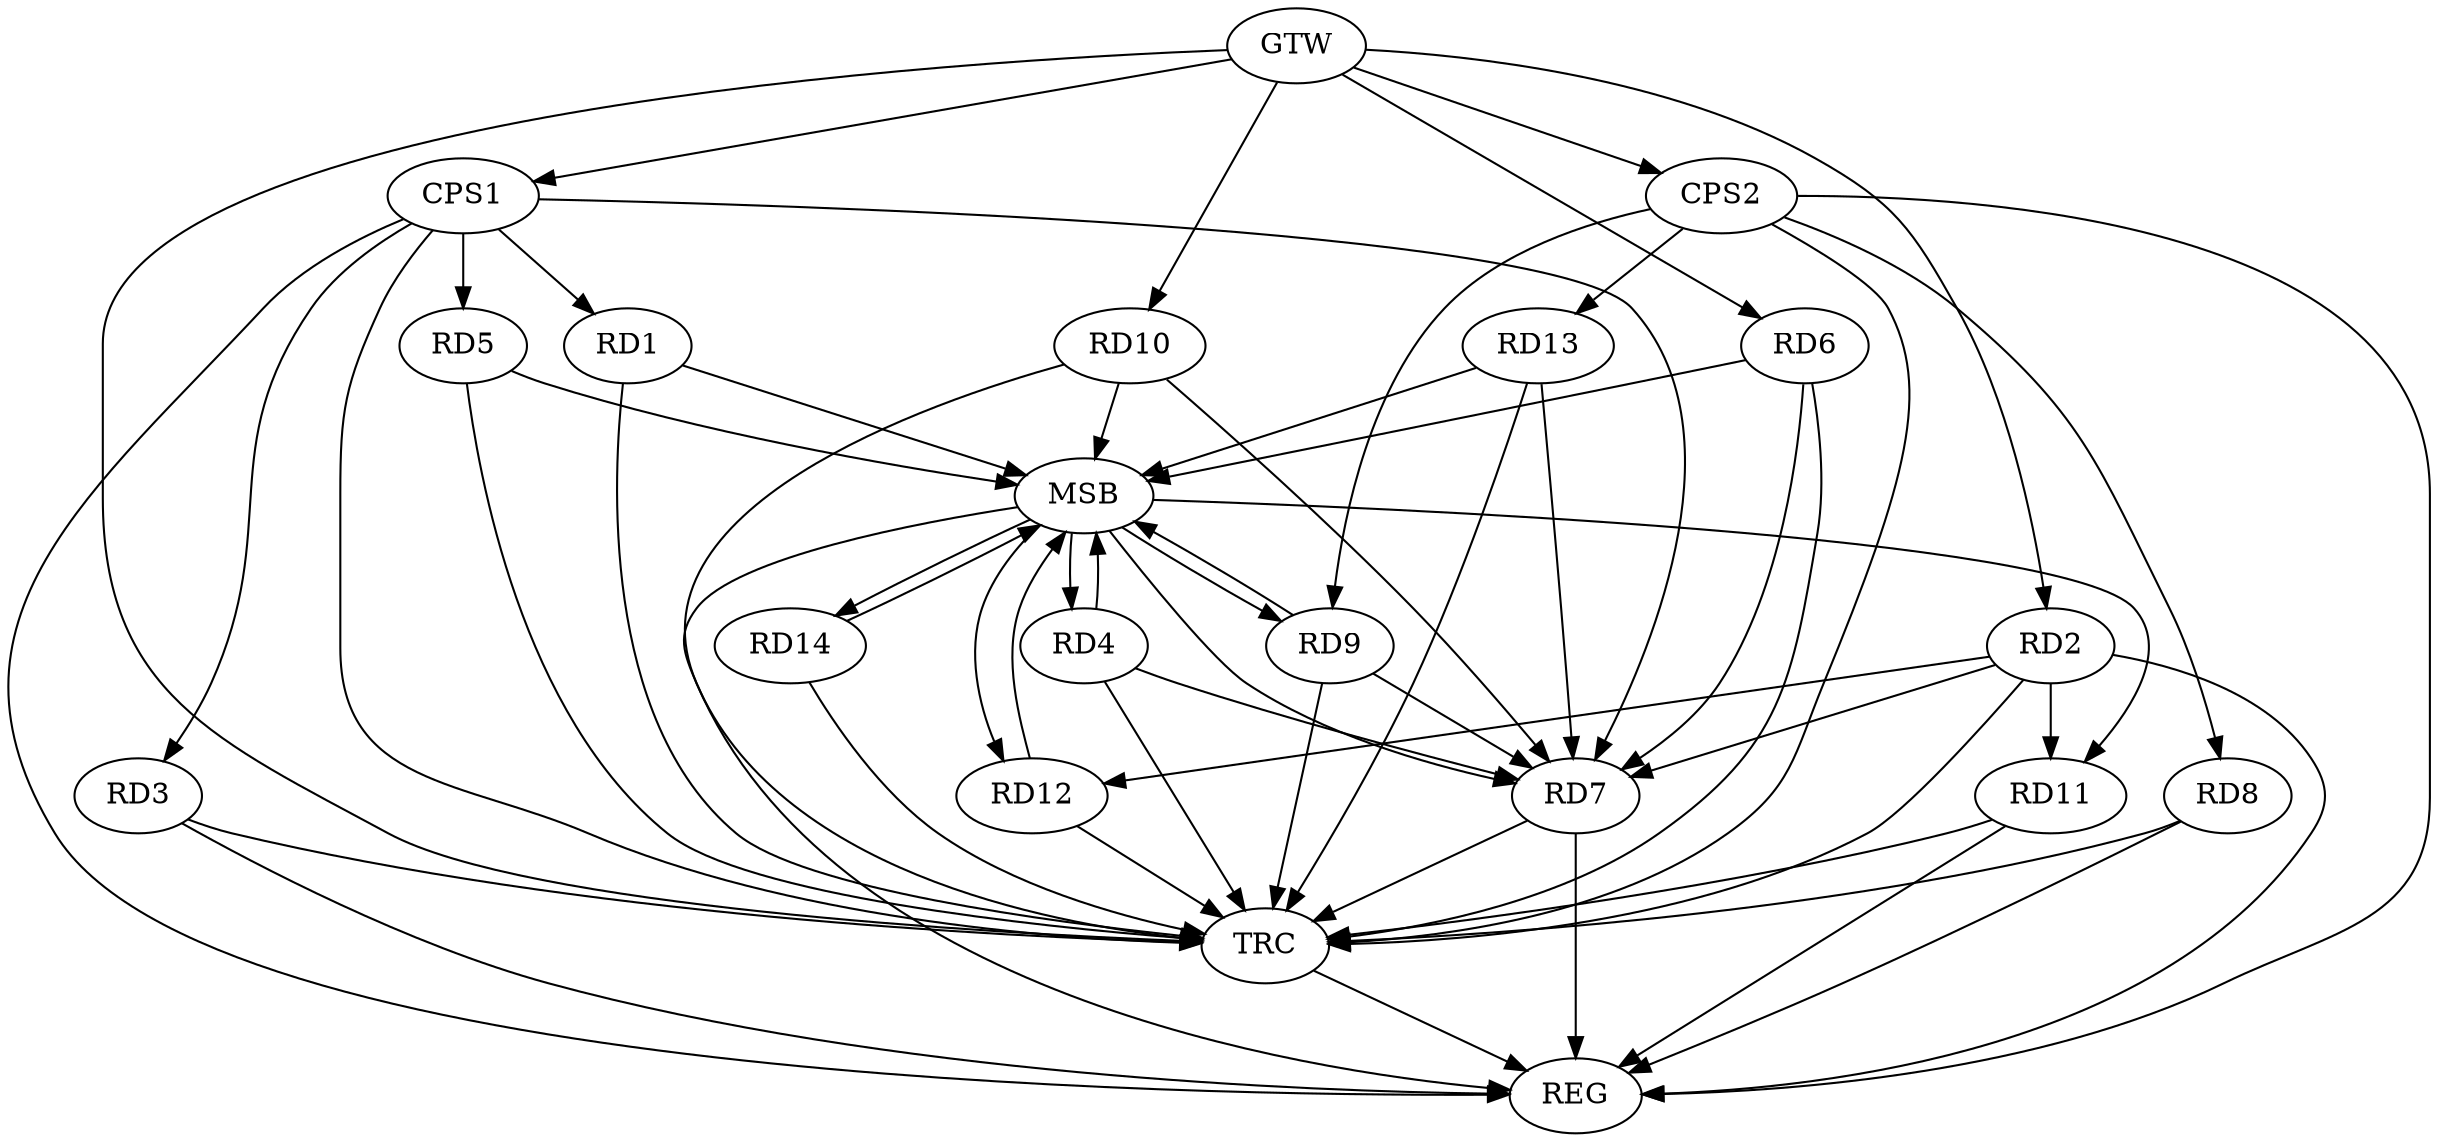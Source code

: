 strict digraph G {
  RD1 [ label="RD1" ];
  RD2 [ label="RD2" ];
  RD3 [ label="RD3" ];
  RD4 [ label="RD4" ];
  RD5 [ label="RD5" ];
  RD6 [ label="RD6" ];
  RD7 [ label="RD7" ];
  RD8 [ label="RD8" ];
  RD9 [ label="RD9" ];
  RD10 [ label="RD10" ];
  RD11 [ label="RD11" ];
  RD12 [ label="RD12" ];
  RD13 [ label="RD13" ];
  RD14 [ label="RD14" ];
  CPS1 [ label="CPS1" ];
  CPS2 [ label="CPS2" ];
  GTW [ label="GTW" ];
  REG [ label="REG" ];
  MSB [ label="MSB" ];
  TRC [ label="TRC" ];
  RD2 -> RD7;
  RD2 -> RD11;
  RD2 -> RD12;
  CPS1 -> RD1;
  CPS1 -> RD3;
  CPS1 -> RD5;
  CPS1 -> RD7;
  CPS2 -> RD8;
  CPS2 -> RD9;
  CPS2 -> RD13;
  GTW -> RD2;
  GTW -> RD6;
  GTW -> RD10;
  GTW -> CPS1;
  GTW -> CPS2;
  RD2 -> REG;
  RD3 -> REG;
  RD7 -> REG;
  RD8 -> REG;
  RD11 -> REG;
  CPS1 -> REG;
  CPS2 -> REG;
  RD1 -> MSB;
  MSB -> REG;
  RD4 -> MSB;
  MSB -> RD9;
  RD5 -> MSB;
  RD6 -> MSB;
  MSB -> RD7;
  MSB -> RD11;
  RD9 -> MSB;
  RD10 -> MSB;
  MSB -> RD14;
  RD12 -> MSB;
  MSB -> RD4;
  RD13 -> MSB;
  RD14 -> MSB;
  MSB -> RD12;
  RD1 -> TRC;
  RD2 -> TRC;
  RD3 -> TRC;
  RD4 -> TRC;
  RD5 -> TRC;
  RD6 -> TRC;
  RD7 -> TRC;
  RD8 -> TRC;
  RD9 -> TRC;
  RD10 -> TRC;
  RD11 -> TRC;
  RD12 -> TRC;
  RD13 -> TRC;
  RD14 -> TRC;
  CPS1 -> TRC;
  CPS2 -> TRC;
  GTW -> TRC;
  TRC -> REG;
  RD4 -> RD7;
  RD13 -> RD7;
  RD6 -> RD7;
  RD9 -> RD7;
  RD10 -> RD7;
}
